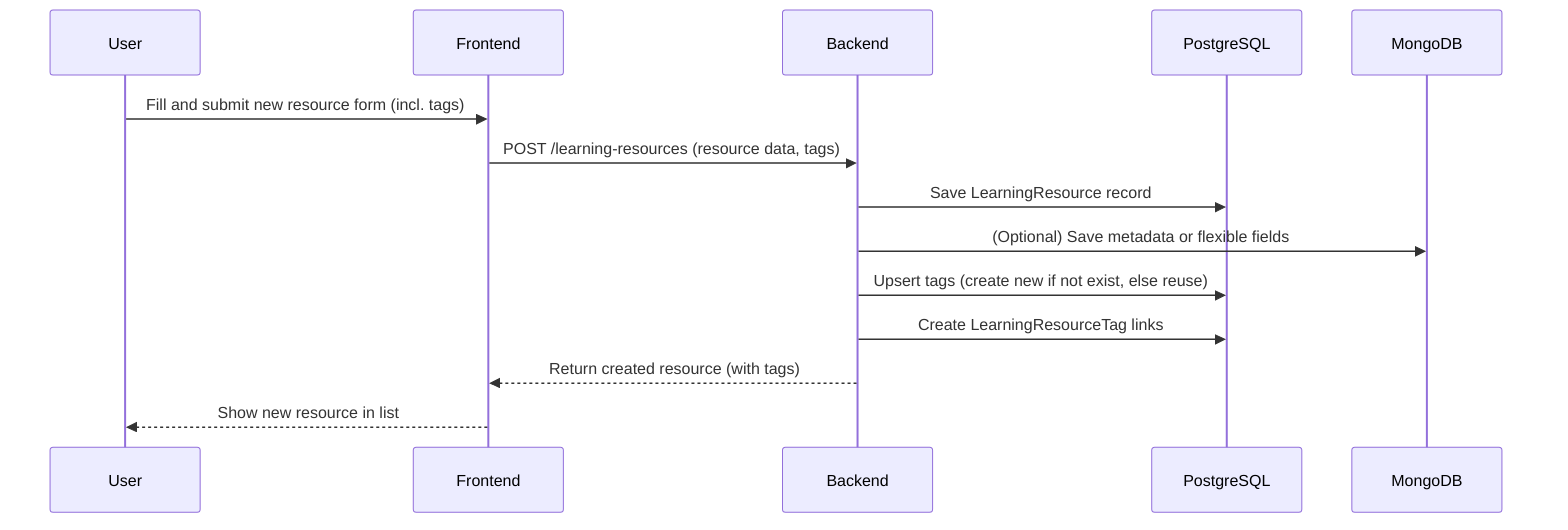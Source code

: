 sequenceDiagram
    participant User
    participant FE as Frontend
    participant BE as Backend
    participant PG as PostgreSQL
    participant MG as MongoDB

    User->>FE: Fill and submit new resource form (incl. tags)
    FE->>BE: POST /learning-resources (resource data, tags)
    BE->>PG: Save LearningResource record
    BE->>MG: (Optional) Save metadata or flexible fields
    BE->>PG: Upsert tags (create new if not exist, else reuse)
    BE->>PG: Create LearningResourceTag links
    BE-->>FE: Return created resource (with tags)
    FE-->>User: Show new resource in list